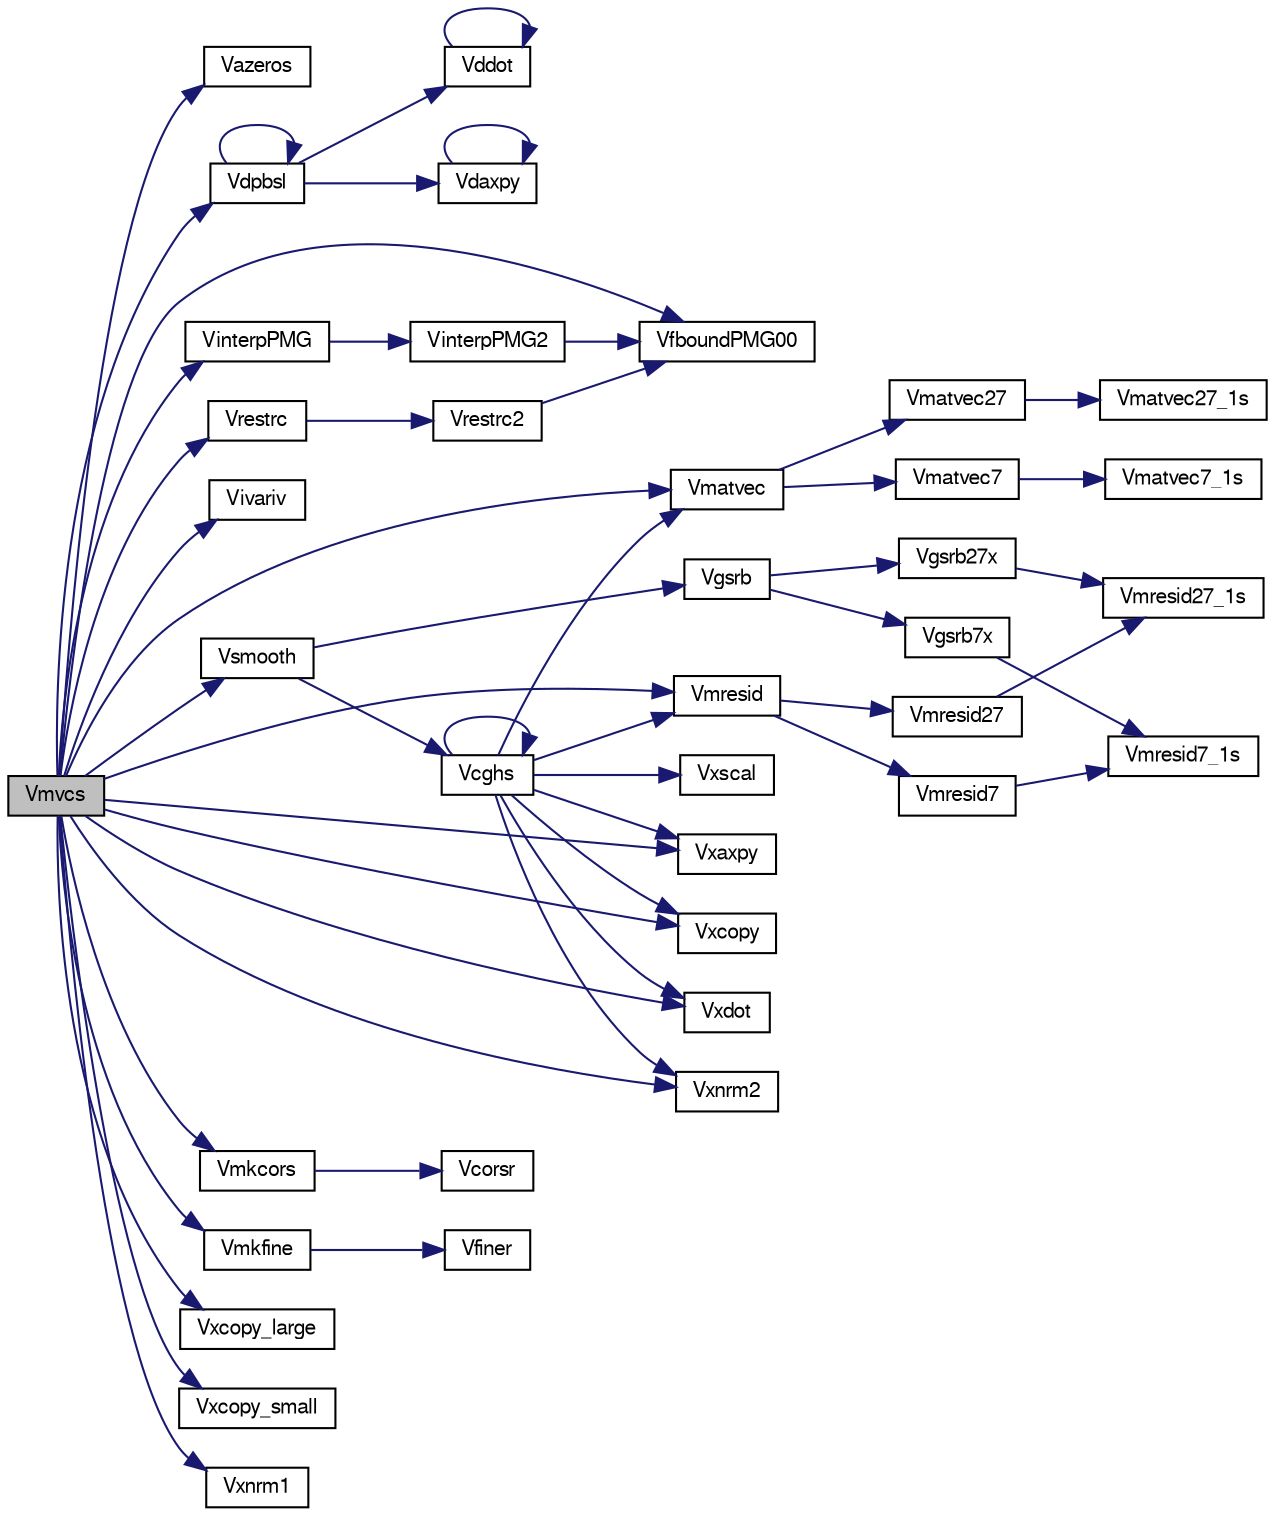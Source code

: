 digraph G
{
  edge [fontname="FreeSans",fontsize="10",labelfontname="FreeSans",labelfontsize="10"];
  node [fontname="FreeSans",fontsize="10",shape=record];
  rankdir=LR;
  Node1 [label="Vmvcs",height=0.2,width=0.4,color="black", fillcolor="grey75", style="filled" fontcolor="black"];
  Node1 -> Node2 [color="midnightblue",fontsize="10",style="solid",fontname="FreeSans"];
  Node2 [label="Vazeros",height=0.2,width=0.4,color="black", fillcolor="white", style="filled",URL="$mikpckd_8h.html#ad9648f5e231786d88b395ba412063c4b",tooltip="Zero out operation for a grid function, including boundary values."];
  Node1 -> Node3 [color="midnightblue",fontsize="10",style="solid",fontname="FreeSans"];
  Node3 [label="Vdpbsl",height=0.2,width=0.4,color="black", fillcolor="white", style="filled",URL="$mlinpckd_8h.html#aa6b1f5bd8bb97680316ad7b55559b016",tooltip="Solves the double precision symmetric positive definite band system A*X = B using the factors compute..."];
  Node3 -> Node4 [color="midnightblue",fontsize="10",style="solid",fontname="FreeSans"];
  Node4 [label="Vdaxpy",height=0.2,width=0.4,color="black", fillcolor="white", style="filled",URL="$mlinpckd_8h.html#a06256cbb335c7d0f794b89394bfbc8d4"];
  Node4 -> Node4 [color="midnightblue",fontsize="10",style="solid",fontname="FreeSans"];
  Node3 -> Node5 [color="midnightblue",fontsize="10",style="solid",fontname="FreeSans"];
  Node5 [label="Vddot",height=0.2,width=0.4,color="black", fillcolor="white", style="filled",URL="$mlinpckd_8h.html#aa8b2179513ca6537247906754014fcc7"];
  Node5 -> Node5 [color="midnightblue",fontsize="10",style="solid",fontname="FreeSans"];
  Node3 -> Node3 [color="midnightblue",fontsize="10",style="solid",fontname="FreeSans"];
  Node1 -> Node6 [color="midnightblue",fontsize="10",style="solid",fontname="FreeSans"];
  Node6 [label="VfboundPMG00",height=0.2,width=0.4,color="black", fillcolor="white", style="filled",URL="$mikpckd_8h.html#aa5cd2792bb251ae2ee940d0b7de06a42",tooltip="Initialize a grid function to have a zero boundary value."];
  Node1 -> Node7 [color="midnightblue",fontsize="10",style="solid",fontname="FreeSans"];
  Node7 [label="VinterpPMG",height=0.2,width=0.4,color="black", fillcolor="white", style="filled",URL="$matvecd_8h.html#a9c1d062d8b452deeffc8e759fdc8f246",tooltip="Apply the prolongation operator."];
  Node7 -> Node8 [color="midnightblue",fontsize="10",style="solid",fontname="FreeSans"];
  Node8 [label="VinterpPMG2",height=0.2,width=0.4,color="black", fillcolor="white", style="filled",URL="$matvecd_8h.html#a5d497618aca91752806dbae6e0d94626"];
  Node8 -> Node6 [color="midnightblue",fontsize="10",style="solid",fontname="FreeSans"];
  Node1 -> Node9 [color="midnightblue",fontsize="10",style="solid",fontname="FreeSans"];
  Node9 [label="Vivariv",height=0.2,width=0.4,color="black", fillcolor="white", style="filled",URL="$mgsubd_8h.html#ae48ff034897f3c1c594d8873c730fe8b",tooltip="Coarsen a single dimension of a grid Compute the number of grid points in the coarser grid..."];
  Node1 -> Node10 [color="midnightblue",fontsize="10",style="solid",fontname="FreeSans"];
  Node10 [label="Vmatvec",height=0.2,width=0.4,color="black", fillcolor="white", style="filled",URL="$matvecd_8h.html#a3550f412c9793915998671c2c0b8df4f",tooltip="Break the matrix data-structure into diagonals and then call the matrix-vector routine."];
  Node10 -> Node11 [color="midnightblue",fontsize="10",style="solid",fontname="FreeSans"];
  Node11 [label="Vmatvec27",height=0.2,width=0.4,color="black", fillcolor="white", style="filled",URL="$matvecd_8h.html#a20925845b383dba21bf7fb7dafb340b0"];
  Node11 -> Node12 [color="midnightblue",fontsize="10",style="solid",fontname="FreeSans"];
  Node12 [label="Vmatvec27_1s",height=0.2,width=0.4,color="black", fillcolor="white", style="filled",URL="$matvecd_8h.html#afdd47ebf5a388815a71a5a7331ca886e"];
  Node10 -> Node13 [color="midnightblue",fontsize="10",style="solid",fontname="FreeSans"];
  Node13 [label="Vmatvec7",height=0.2,width=0.4,color="black", fillcolor="white", style="filled",URL="$matvecd_8h.html#ae6b8553ded343f1ee7d0d4011a560141"];
  Node13 -> Node14 [color="midnightblue",fontsize="10",style="solid",fontname="FreeSans"];
  Node14 [label="Vmatvec7_1s",height=0.2,width=0.4,color="black", fillcolor="white", style="filled",URL="$matvecd_8h.html#a7cdea00c982b9b4ef1e9de29f92045fb"];
  Node1 -> Node15 [color="midnightblue",fontsize="10",style="solid",fontname="FreeSans"];
  Node15 [label="Vmkcors",height=0.2,width=0.4,color="black", fillcolor="white", style="filled",URL="$mgsubd_8h.html#abb5cb28581c88bf4adaab11d35484ac7",tooltip="Coarsen a grid Compute the number of grid points in the coarser grid, given the number of grid points..."];
  Node15 -> Node16 [color="midnightblue",fontsize="10",style="solid",fontname="FreeSans"];
  Node16 [label="Vcorsr",height=0.2,width=0.4,color="black", fillcolor="white", style="filled",URL="$mgsubd_8h.html#aec1ae6e963b514a637ca71305e332856",tooltip="Coarsen a grid Compute the number of grid points in the coarser grid, given the number of grid points..."];
  Node1 -> Node17 [color="midnightblue",fontsize="10",style="solid",fontname="FreeSans"];
  Node17 [label="Vmkfine",height=0.2,width=0.4,color="black", fillcolor="white", style="filled",URL="$mgsubd_8h.html#a7b0bd272745e2c31bf1ebc11a8d40b2d",tooltip="Refine a grid Compute the number of grid points in the finer grid, given the number of grid points in..."];
  Node17 -> Node18 [color="midnightblue",fontsize="10",style="solid",fontname="FreeSans"];
  Node18 [label="Vfiner",height=0.2,width=0.4,color="black", fillcolor="white", style="filled",URL="$mgsubd_8h.html#a289005afa37681fe1162a04291037413",tooltip="Refine a grid Compute the number of grid points in the finer grid, given the number of grid points in..."];
  Node1 -> Node19 [color="midnightblue",fontsize="10",style="solid",fontname="FreeSans"];
  Node19 [label="Vmresid",height=0.2,width=0.4,color="black", fillcolor="white", style="filled",URL="$matvecd_8h.html#aaa7843124ee62ccb6d9469363a8cd6a6",tooltip="Break the matrix data-structure into diagonals and then call the residual routine."];
  Node19 -> Node20 [color="midnightblue",fontsize="10",style="solid",fontname="FreeSans"];
  Node20 [label="Vmresid27",height=0.2,width=0.4,color="black", fillcolor="white", style="filled",URL="$matvecd_8h.html#a7f825c93285a5e22ac0b505ef1834da1"];
  Node20 -> Node21 [color="midnightblue",fontsize="10",style="solid",fontname="FreeSans"];
  Node21 [label="Vmresid27_1s",height=0.2,width=0.4,color="black", fillcolor="white", style="filled",URL="$matvecd_8h.html#a0c381239d197298b29b8310540c6dd48"];
  Node19 -> Node22 [color="midnightblue",fontsize="10",style="solid",fontname="FreeSans"];
  Node22 [label="Vmresid7",height=0.2,width=0.4,color="black", fillcolor="white", style="filled",URL="$matvecd_8h.html#acdf5e00def4da6b7fcda91bd3510cdb9"];
  Node22 -> Node23 [color="midnightblue",fontsize="10",style="solid",fontname="FreeSans"];
  Node23 [label="Vmresid7_1s",height=0.2,width=0.4,color="black", fillcolor="white", style="filled",URL="$matvecd_8h.html#af2083c2638126d9bf7c729cb9686758c"];
  Node1 -> Node24 [color="midnightblue",fontsize="10",style="solid",fontname="FreeSans"];
  Node24 [label="Vrestrc",height=0.2,width=0.4,color="black", fillcolor="white", style="filled",URL="$matvecd_8h.html#aede4c916a1698890f6fdbda54778d491",tooltip="Apply the restriction operator."];
  Node24 -> Node25 [color="midnightblue",fontsize="10",style="solid",fontname="FreeSans"];
  Node25 [label="Vrestrc2",height=0.2,width=0.4,color="black", fillcolor="white", style="filled",URL="$matvecd_8h.html#ade0953634c3377d24922b80b9351c8b5"];
  Node25 -> Node6 [color="midnightblue",fontsize="10",style="solid",fontname="FreeSans"];
  Node1 -> Node26 [color="midnightblue",fontsize="10",style="solid",fontname="FreeSans"];
  Node26 [label="Vsmooth",height=0.2,width=0.4,color="black", fillcolor="white", style="filled",URL="$smoothd_8h.html#a7f469e5b5661e8c176889cde7bed8175",tooltip="call the appropriate linear smoothing routine."];
  Node26 -> Node27 [color="midnightblue",fontsize="10",style="solid",fontname="FreeSans"];
  Node27 [label="Vcghs",height=0.2,width=0.4,color="black", fillcolor="white", style="filled",URL="$cgd_8h.html#a7c7f5d86bfd491a12a1fbe4e44a15246"];
  Node27 -> Node27 [color="midnightblue",fontsize="10",style="solid",fontname="FreeSans"];
  Node27 -> Node10 [color="midnightblue",fontsize="10",style="solid",fontname="FreeSans"];
  Node27 -> Node19 [color="midnightblue",fontsize="10",style="solid",fontname="FreeSans"];
  Node27 -> Node28 [color="midnightblue",fontsize="10",style="solid",fontname="FreeSans"];
  Node28 [label="Vxaxpy",height=0.2,width=0.4,color="black", fillcolor="white", style="filled",URL="$mikpckd_8h.html#ac453601512aae1d82a7bf7c14326f0b6",tooltip="saxpy operation for a grid function with boundary values."];
  Node27 -> Node29 [color="midnightblue",fontsize="10",style="solid",fontname="FreeSans"];
  Node29 [label="Vxcopy",height=0.2,width=0.4,color="black", fillcolor="white", style="filled",URL="$mikpckd_8h.html#a964d91008dba76f460e36b9a207fb2af",tooltip="Copy operation for a grid function with boundary values. Quite simply copies one 3d matrix to another..."];
  Node27 -> Node30 [color="midnightblue",fontsize="10",style="solid",fontname="FreeSans"];
  Node30 [label="Vxdot",height=0.2,width=0.4,color="black", fillcolor="white", style="filled",URL="$mikpckd_8h.html#a3f117cfb2336b1291164ef351dd2bd69",tooltip="Inner product operation for a grid function with boundary values."];
  Node27 -> Node31 [color="midnightblue",fontsize="10",style="solid",fontname="FreeSans"];
  Node31 [label="Vxnrm2",height=0.2,width=0.4,color="black", fillcolor="white", style="filled",URL="$mikpckd_8h.html#ac7a7f2c804a247ec8b5aea45058e1d26",tooltip="Norm operation for a grid function with boundary values."];
  Node27 -> Node32 [color="midnightblue",fontsize="10",style="solid",fontname="FreeSans"];
  Node32 [label="Vxscal",height=0.2,width=0.4,color="black", fillcolor="white", style="filled",URL="$mikpckd_8h.html#a678a92f4fb3447e6dbbc97bef28e160e",tooltip="Scale operation for a grid function with boundary values."];
  Node26 -> Node33 [color="midnightblue",fontsize="10",style="solid",fontname="FreeSans"];
  Node33 [label="Vgsrb",height=0.2,width=0.4,color="black", fillcolor="white", style="filled",URL="$gsd_8h.html#a3e7151571d9f8a79e8eaf38dbec02197",tooltip="Call the fast diagonal iterative method."];
  Node33 -> Node34 [color="midnightblue",fontsize="10",style="solid",fontname="FreeSans"];
  Node34 [label="Vgsrb27x",height=0.2,width=0.4,color="black", fillcolor="white", style="filled",URL="$gsd_8h.html#a09556d855f1a3899ebde6355298b05f5"];
  Node34 -> Node21 [color="midnightblue",fontsize="10",style="solid",fontname="FreeSans"];
  Node33 -> Node35 [color="midnightblue",fontsize="10",style="solid",fontname="FreeSans"];
  Node35 [label="Vgsrb7x",height=0.2,width=0.4,color="black", fillcolor="white", style="filled",URL="$gsd_8h.html#a70b9996b9824109c5a184fade23cb119"];
  Node35 -> Node23 [color="midnightblue",fontsize="10",style="solid",fontname="FreeSans"];
  Node1 -> Node28 [color="midnightblue",fontsize="10",style="solid",fontname="FreeSans"];
  Node1 -> Node29 [color="midnightblue",fontsize="10",style="solid",fontname="FreeSans"];
  Node1 -> Node36 [color="midnightblue",fontsize="10",style="solid",fontname="FreeSans"];
  Node36 [label="Vxcopy_large",height=0.2,width=0.4,color="black", fillcolor="white", style="filled",URL="$mikpckd_8h.html#af2989f16a64132f085943e0cafca0c5d",tooltip="Copy operation for a grid function with boundary values. Quite simply copies one 3d matrix to another..."];
  Node1 -> Node37 [color="midnightblue",fontsize="10",style="solid",fontname="FreeSans"];
  Node37 [label="Vxcopy_small",height=0.2,width=0.4,color="black", fillcolor="white", style="filled",URL="$mikpckd_8h.html#a6243a4021fb62c2ca1008c747ff8dd7f",tooltip="Copy operation for a grid function with boundary values. Quite simply copies one 3d matrix to another..."];
  Node1 -> Node30 [color="midnightblue",fontsize="10",style="solid",fontname="FreeSans"];
  Node1 -> Node38 [color="midnightblue",fontsize="10",style="solid",fontname="FreeSans"];
  Node38 [label="Vxnrm1",height=0.2,width=0.4,color="black", fillcolor="white", style="filled",URL="$mikpckd_8h.html#ae89d002951e3c000702b22cc44bc9b3c",tooltip="Norm operation for a grid function with boundary values."];
  Node1 -> Node31 [color="midnightblue",fontsize="10",style="solid",fontname="FreeSans"];
}
